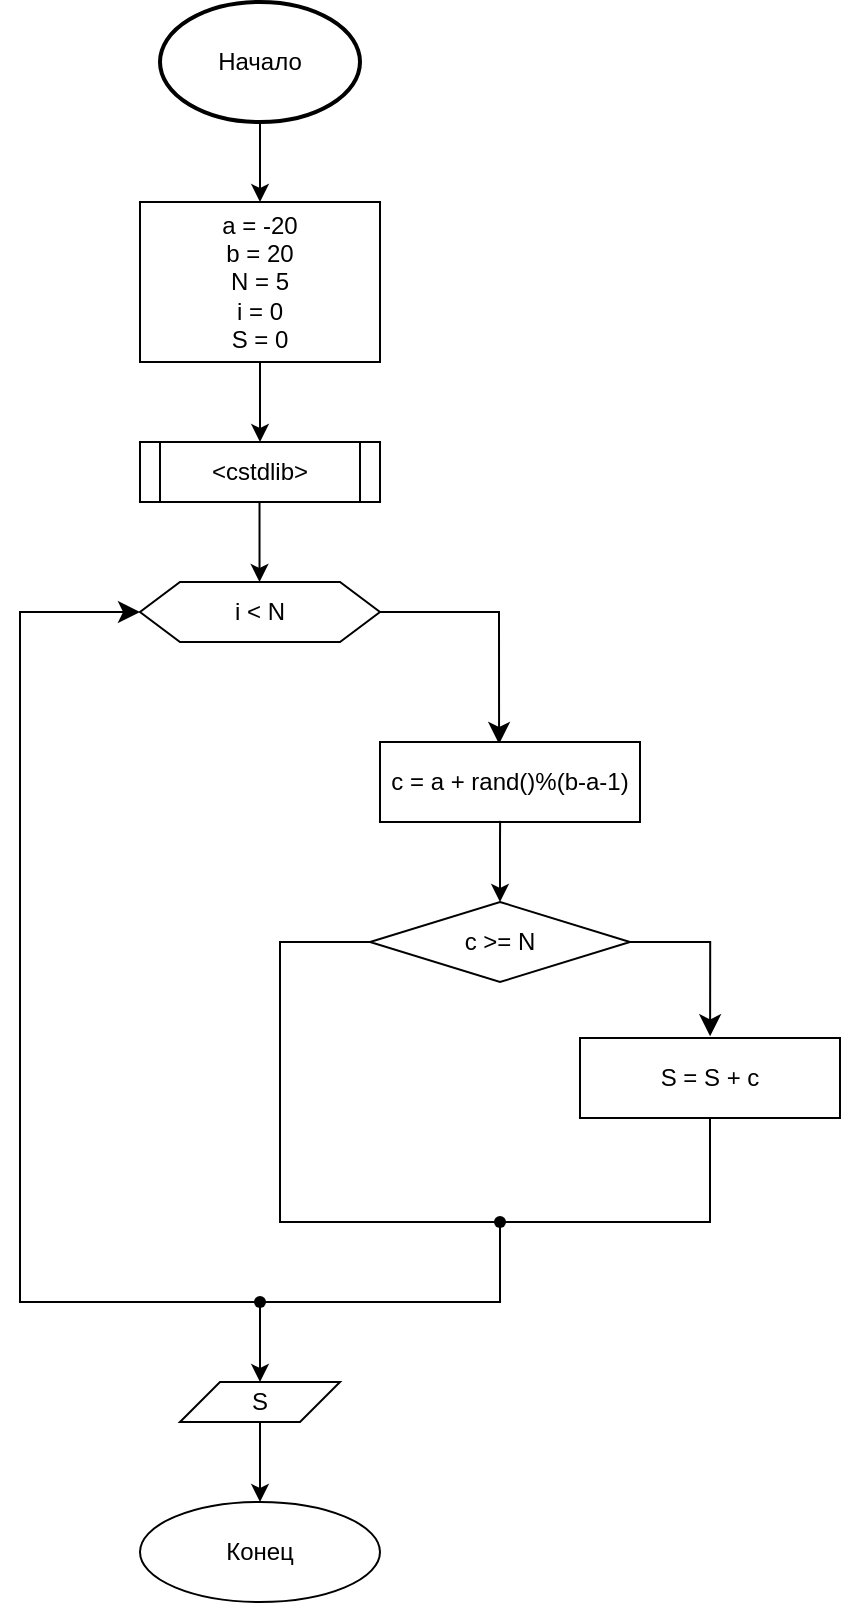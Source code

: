 <mxfile version="22.1.3" type="github">
  <diagram id="C5RBs43oDa-KdzZeNtuy" name="Page-1">
    <mxGraphModel dx="1386" dy="793" grid="1" gridSize="10" guides="1" tooltips="1" connect="1" arrows="1" fold="1" page="1" pageScale="1" pageWidth="827" pageHeight="1169" math="0" shadow="0">
      <root>
        <mxCell id="WIyWlLk6GJQsqaUBKTNV-0" />
        <mxCell id="WIyWlLk6GJQsqaUBKTNV-1" parent="WIyWlLk6GJQsqaUBKTNV-0" />
        <mxCell id="Oh_dcSMYFbJUsM6yjgti-0" value="Начало" style="strokeWidth=2;html=1;shape=mxgraph.flowchart.start_1;whiteSpace=wrap;" vertex="1" parent="WIyWlLk6GJQsqaUBKTNV-1">
          <mxGeometry x="350" y="30" width="100" height="60" as="geometry" />
        </mxCell>
        <mxCell id="Oh_dcSMYFbJUsM6yjgti-2" value="" style="endArrow=classic;html=1;rounded=0;" edge="1" parent="WIyWlLk6GJQsqaUBKTNV-1">
          <mxGeometry width="50" height="50" relative="1" as="geometry">
            <mxPoint x="400" y="90" as="sourcePoint" />
            <mxPoint x="400" y="130" as="targetPoint" />
          </mxGeometry>
        </mxCell>
        <mxCell id="Oh_dcSMYFbJUsM6yjgti-3" value="a = -20&lt;br&gt;b = 20&lt;br&gt;N = 5&lt;br&gt;i = 0&lt;br&gt;S = 0" style="rounded=0;whiteSpace=wrap;html=1;" vertex="1" parent="WIyWlLk6GJQsqaUBKTNV-1">
          <mxGeometry x="340" y="130" width="120" height="80" as="geometry" />
        </mxCell>
        <mxCell id="Oh_dcSMYFbJUsM6yjgti-5" value="" style="endArrow=classic;html=1;rounded=0;exitX=0.5;exitY=1;exitDx=0;exitDy=0;" edge="1" parent="WIyWlLk6GJQsqaUBKTNV-1" source="Oh_dcSMYFbJUsM6yjgti-3">
          <mxGeometry width="50" height="50" relative="1" as="geometry">
            <mxPoint x="399.76" y="220" as="sourcePoint" />
            <mxPoint x="400" y="250" as="targetPoint" />
          </mxGeometry>
        </mxCell>
        <mxCell id="Oh_dcSMYFbJUsM6yjgti-6" value="i &amp;lt; N" style="shape=hexagon;perimeter=hexagonPerimeter2;whiteSpace=wrap;html=1;fixedSize=1;" vertex="1" parent="WIyWlLk6GJQsqaUBKTNV-1">
          <mxGeometry x="340" y="320" width="120" height="30" as="geometry" />
        </mxCell>
        <mxCell id="Oh_dcSMYFbJUsM6yjgti-11" value="" style="edgeStyle=segmentEdgeStyle;endArrow=classic;html=1;curved=0;rounded=0;endSize=8;startSize=8;exitX=1;exitY=0.5;exitDx=0;exitDy=0;entryX=0.458;entryY=0.025;entryDx=0;entryDy=0;entryPerimeter=0;" edge="1" parent="WIyWlLk6GJQsqaUBKTNV-1" source="Oh_dcSMYFbJUsM6yjgti-6" target="Oh_dcSMYFbJUsM6yjgti-12">
          <mxGeometry width="50" height="50" relative="1" as="geometry">
            <mxPoint x="440" y="360" as="sourcePoint" />
            <mxPoint x="520" y="370" as="targetPoint" />
            <Array as="points">
              <mxPoint x="520" y="335" />
            </Array>
          </mxGeometry>
        </mxCell>
        <mxCell id="Oh_dcSMYFbJUsM6yjgti-12" value="c = a + rand()%(b-a-1)" style="rounded=0;whiteSpace=wrap;html=1;" vertex="1" parent="WIyWlLk6GJQsqaUBKTNV-1">
          <mxGeometry x="460" y="400" width="130" height="40" as="geometry" />
        </mxCell>
        <mxCell id="Oh_dcSMYFbJUsM6yjgti-14" value="&amp;lt;cstdlib&amp;gt;" style="shape=process;whiteSpace=wrap;html=1;backgroundOutline=1;size=0.083;" vertex="1" parent="WIyWlLk6GJQsqaUBKTNV-1">
          <mxGeometry x="340" y="250" width="120" height="30" as="geometry" />
        </mxCell>
        <mxCell id="Oh_dcSMYFbJUsM6yjgti-15" value="" style="endArrow=classic;html=1;rounded=0;exitX=0.5;exitY=1;exitDx=0;exitDy=0;" edge="1" parent="WIyWlLk6GJQsqaUBKTNV-1">
          <mxGeometry width="50" height="50" relative="1" as="geometry">
            <mxPoint x="399.76" y="280" as="sourcePoint" />
            <mxPoint x="399.76" y="320" as="targetPoint" />
          </mxGeometry>
        </mxCell>
        <mxCell id="Oh_dcSMYFbJUsM6yjgti-16" value="" style="endArrow=classic;html=1;rounded=0;exitX=0.462;exitY=0.986;exitDx=0;exitDy=0;exitPerimeter=0;" edge="1" parent="WIyWlLk6GJQsqaUBKTNV-1" source="Oh_dcSMYFbJUsM6yjgti-12">
          <mxGeometry width="50" height="50" relative="1" as="geometry">
            <mxPoint x="480" y="430" as="sourcePoint" />
            <mxPoint x="520" y="480" as="targetPoint" />
            <Array as="points">
              <mxPoint x="520" y="450" />
            </Array>
          </mxGeometry>
        </mxCell>
        <mxCell id="Oh_dcSMYFbJUsM6yjgti-17" value="c &amp;gt;= N" style="rhombus;whiteSpace=wrap;html=1;" vertex="1" parent="WIyWlLk6GJQsqaUBKTNV-1">
          <mxGeometry x="455" y="480" width="130" height="40" as="geometry" />
        </mxCell>
        <mxCell id="Oh_dcSMYFbJUsM6yjgti-19" value="" style="edgeStyle=segmentEdgeStyle;endArrow=classic;html=1;curved=0;rounded=0;endSize=8;startSize=8;exitX=1;exitY=0.5;exitDx=0;exitDy=0;entryX=0.462;entryY=-0.071;entryDx=0;entryDy=0;entryPerimeter=0;" edge="1" parent="WIyWlLk6GJQsqaUBKTNV-1">
          <mxGeometry width="50" height="50" relative="1" as="geometry">
            <mxPoint x="585" y="500" as="sourcePoint" />
            <mxPoint x="625.06" y="547.16" as="targetPoint" />
            <Array as="points">
              <mxPoint x="625" y="500" />
            </Array>
          </mxGeometry>
        </mxCell>
        <mxCell id="Oh_dcSMYFbJUsM6yjgti-20" value="S = S + c" style="rounded=0;whiteSpace=wrap;html=1;" vertex="1" parent="WIyWlLk6GJQsqaUBKTNV-1">
          <mxGeometry x="560" y="548" width="130" height="40" as="geometry" />
        </mxCell>
        <mxCell id="Oh_dcSMYFbJUsM6yjgti-23" value="" style="endArrow=none;html=1;rounded=0;entryX=0.5;entryY=1;entryDx=0;entryDy=0;" edge="1" parent="WIyWlLk6GJQsqaUBKTNV-1" target="Oh_dcSMYFbJUsM6yjgti-20">
          <mxGeometry width="50" height="50" relative="1" as="geometry">
            <mxPoint x="520" y="640" as="sourcePoint" />
            <mxPoint x="490" y="580" as="targetPoint" />
            <Array as="points">
              <mxPoint x="625" y="640" />
            </Array>
          </mxGeometry>
        </mxCell>
        <mxCell id="Oh_dcSMYFbJUsM6yjgti-24" value="" style="endArrow=none;html=1;rounded=0;entryX=0;entryY=0.5;entryDx=0;entryDy=0;" edge="1" parent="WIyWlLk6GJQsqaUBKTNV-1" target="Oh_dcSMYFbJUsM6yjgti-17">
          <mxGeometry width="50" height="50" relative="1" as="geometry">
            <mxPoint x="520" y="640" as="sourcePoint" />
            <mxPoint x="490" y="580" as="targetPoint" />
            <Array as="points">
              <mxPoint x="410" y="640" />
              <mxPoint x="410" y="500" />
            </Array>
          </mxGeometry>
        </mxCell>
        <mxCell id="Oh_dcSMYFbJUsM6yjgti-25" value="" style="shape=waypoint;sketch=0;fillStyle=solid;size=6;pointerEvents=1;points=[];fillColor=none;resizable=0;rotatable=0;perimeter=centerPerimeter;snapToPoint=1;" vertex="1" parent="WIyWlLk6GJQsqaUBKTNV-1">
          <mxGeometry x="510" y="630" width="20" height="20" as="geometry" />
        </mxCell>
        <mxCell id="Oh_dcSMYFbJUsM6yjgti-26" value="" style="edgeStyle=segmentEdgeStyle;endArrow=classic;html=1;curved=0;rounded=0;endSize=8;startSize=8;entryX=0;entryY=0.5;entryDx=0;entryDy=0;" edge="1" parent="WIyWlLk6GJQsqaUBKTNV-1" source="Oh_dcSMYFbJUsM6yjgti-25" target="Oh_dcSMYFbJUsM6yjgti-6">
          <mxGeometry width="50" height="50" relative="1" as="geometry">
            <mxPoint x="495" y="700" as="sourcePoint" />
            <mxPoint x="240" y="340" as="targetPoint" />
            <Array as="points">
              <mxPoint x="520" y="680" />
              <mxPoint x="280" y="680" />
              <mxPoint x="280" y="335" />
            </Array>
          </mxGeometry>
        </mxCell>
        <mxCell id="Oh_dcSMYFbJUsM6yjgti-27" value="" style="shape=waypoint;sketch=0;fillStyle=solid;size=6;pointerEvents=1;points=[];fillColor=none;resizable=0;rotatable=0;perimeter=centerPerimeter;snapToPoint=1;" vertex="1" parent="WIyWlLk6GJQsqaUBKTNV-1">
          <mxGeometry x="390" y="670" width="20" height="20" as="geometry" />
        </mxCell>
        <mxCell id="Oh_dcSMYFbJUsM6yjgti-29" value="" style="endArrow=classic;html=1;rounded=0;" edge="1" parent="WIyWlLk6GJQsqaUBKTNV-1" source="Oh_dcSMYFbJUsM6yjgti-27">
          <mxGeometry width="50" height="50" relative="1" as="geometry">
            <mxPoint x="440" y="630" as="sourcePoint" />
            <mxPoint x="400" y="720" as="targetPoint" />
          </mxGeometry>
        </mxCell>
        <mxCell id="Oh_dcSMYFbJUsM6yjgti-30" value="S" style="shape=parallelogram;perimeter=parallelogramPerimeter;whiteSpace=wrap;html=1;fixedSize=1;" vertex="1" parent="WIyWlLk6GJQsqaUBKTNV-1">
          <mxGeometry x="360" y="720" width="80" height="20" as="geometry" />
        </mxCell>
        <mxCell id="Oh_dcSMYFbJUsM6yjgti-31" value="" style="endArrow=classic;html=1;rounded=0;" edge="1" parent="WIyWlLk6GJQsqaUBKTNV-1">
          <mxGeometry width="50" height="50" relative="1" as="geometry">
            <mxPoint x="400" y="740" as="sourcePoint" />
            <mxPoint x="400" y="780" as="targetPoint" />
          </mxGeometry>
        </mxCell>
        <mxCell id="Oh_dcSMYFbJUsM6yjgti-32" value="Конец" style="ellipse;whiteSpace=wrap;html=1;" vertex="1" parent="WIyWlLk6GJQsqaUBKTNV-1">
          <mxGeometry x="340" y="780" width="120" height="50" as="geometry" />
        </mxCell>
      </root>
    </mxGraphModel>
  </diagram>
</mxfile>
